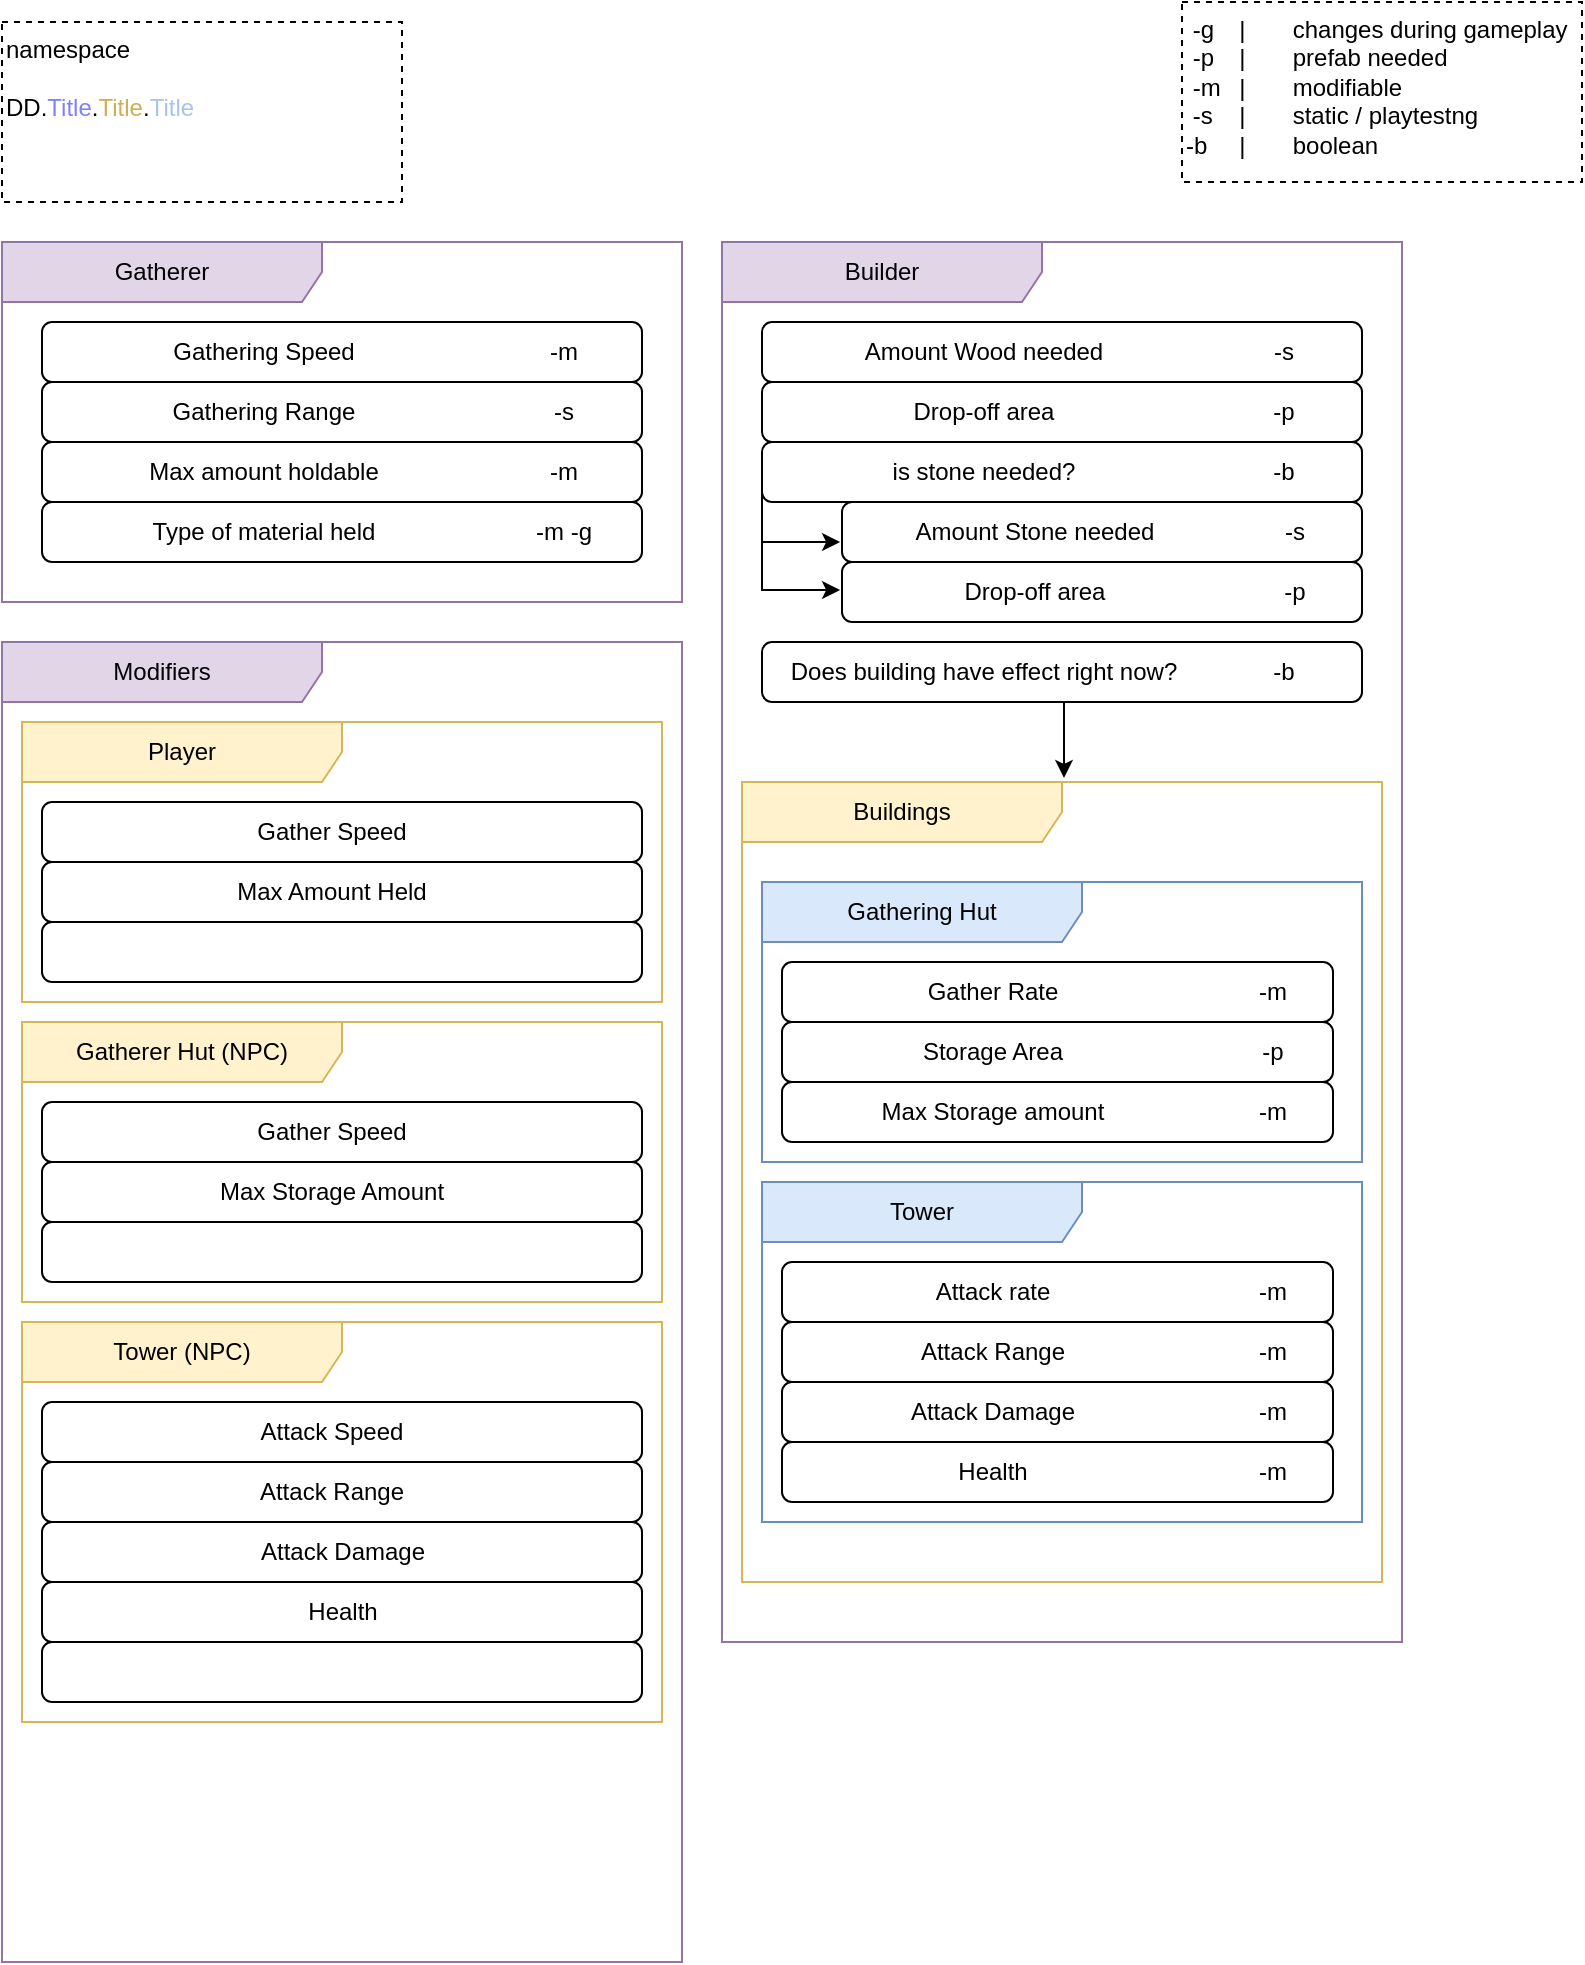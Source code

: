 <mxfile version="24.6.4" type="github">
  <diagram name="Scripts" id="Pfe_4rutyUgECun5avSO">
    <mxGraphModel dx="1434" dy="754" grid="1" gridSize="10" guides="1" tooltips="1" connect="1" arrows="1" fold="1" page="1" pageScale="1" pageWidth="850" pageHeight="1100" math="0" shadow="0">
      <root>
        <mxCell id="0" />
        <mxCell id="1" parent="0" />
        <mxCell id="oJg7SbTFlOv8RmjK-x86-1" value="Modifiers" style="shape=umlFrame;whiteSpace=wrap;html=1;pointerEvents=0;recursiveResize=0;container=1;collapsible=0;width=160;fillColor=#e1d5e7;strokeColor=#9673a6;" vertex="1" parent="1">
          <mxGeometry x="40" y="330" width="340" height="660" as="geometry" />
        </mxCell>
        <mxCell id="oJg7SbTFlOv8RmjK-x86-139" value="Player" style="shape=umlFrame;whiteSpace=wrap;html=1;pointerEvents=0;recursiveResize=0;container=1;collapsible=0;width=160;fillColor=#fff2cc;strokeColor=#d6b656;perimeterSpacing=7;" vertex="1" parent="oJg7SbTFlOv8RmjK-x86-1">
          <mxGeometry x="10" y="40" width="320" height="140" as="geometry" />
        </mxCell>
        <mxCell id="oJg7SbTFlOv8RmjK-x86-140" style="edgeStyle=orthogonalEdgeStyle;rounded=0;orthogonalLoop=1;jettySize=auto;html=1;exitX=0;exitY=1;exitDx=0;exitDy=0;entryX=-0.005;entryY=0.667;entryDx=0;entryDy=0;entryPerimeter=0;" edge="1" parent="oJg7SbTFlOv8RmjK-x86-139">
          <mxGeometry relative="1" as="geometry">
            <mxPoint x="20.0" y="130" as="sourcePoint" />
          </mxGeometry>
        </mxCell>
        <mxCell id="oJg7SbTFlOv8RmjK-x86-141" style="edgeStyle=orthogonalEdgeStyle;rounded=0;orthogonalLoop=1;jettySize=auto;html=1;exitX=0;exitY=0.75;exitDx=0;exitDy=0;entryX=-0.005;entryY=0.467;entryDx=0;entryDy=0;entryPerimeter=0;" edge="1" parent="oJg7SbTFlOv8RmjK-x86-139">
          <mxGeometry relative="1" as="geometry">
            <mxPoint x="20" y="122.5" as="sourcePoint" />
            <Array as="points">
              <mxPoint x="20" y="174" />
            </Array>
          </mxGeometry>
        </mxCell>
        <mxCell id="oJg7SbTFlOv8RmjK-x86-176" value="" style="group;align=center;" vertex="1" connectable="0" parent="oJg7SbTFlOv8RmjK-x86-139">
          <mxGeometry x="10" y="40" width="300" height="30" as="geometry" />
        </mxCell>
        <mxCell id="oJg7SbTFlOv8RmjK-x86-177" value="" style="rounded=1;absoluteArcSize=1;html=1;arcSize=10;container=0;" vertex="1" parent="oJg7SbTFlOv8RmjK-x86-176">
          <mxGeometry width="300" height="30" as="geometry" />
        </mxCell>
        <mxCell id="oJg7SbTFlOv8RmjK-x86-178" value="Gather Speed" style="html=1;shape=mxgraph.er.anchor;whiteSpace=wrap;container=0;" vertex="1" parent="oJg7SbTFlOv8RmjK-x86-176">
          <mxGeometry width="290" height="30" as="geometry" />
        </mxCell>
        <mxCell id="oJg7SbTFlOv8RmjK-x86-192" value="" style="group;align=center;" vertex="1" connectable="0" parent="oJg7SbTFlOv8RmjK-x86-139">
          <mxGeometry x="10" y="70" width="300" height="30" as="geometry" />
        </mxCell>
        <mxCell id="oJg7SbTFlOv8RmjK-x86-193" value="" style="rounded=1;absoluteArcSize=1;html=1;arcSize=10;container=0;" vertex="1" parent="oJg7SbTFlOv8RmjK-x86-192">
          <mxGeometry width="300" height="30" as="geometry" />
        </mxCell>
        <mxCell id="oJg7SbTFlOv8RmjK-x86-194" value="Max Amount Held" style="html=1;shape=mxgraph.er.anchor;whiteSpace=wrap;container=0;" vertex="1" parent="oJg7SbTFlOv8RmjK-x86-192">
          <mxGeometry width="290" height="30" as="geometry" />
        </mxCell>
        <mxCell id="oJg7SbTFlOv8RmjK-x86-195" value="" style="group;align=center;" vertex="1" connectable="0" parent="oJg7SbTFlOv8RmjK-x86-139">
          <mxGeometry x="10" y="100" width="300" height="30" as="geometry" />
        </mxCell>
        <mxCell id="oJg7SbTFlOv8RmjK-x86-196" value="" style="rounded=1;absoluteArcSize=1;html=1;arcSize=10;container=0;" vertex="1" parent="oJg7SbTFlOv8RmjK-x86-195">
          <mxGeometry width="300" height="30" as="geometry" />
        </mxCell>
        <mxCell id="oJg7SbTFlOv8RmjK-x86-197" value="" style="html=1;shape=mxgraph.er.anchor;whiteSpace=wrap;container=0;" vertex="1" parent="oJg7SbTFlOv8RmjK-x86-195">
          <mxGeometry width="290" height="30" as="geometry" />
        </mxCell>
        <mxCell id="oJg7SbTFlOv8RmjK-x86-198" value="Gatherer Hut (NPC)" style="shape=umlFrame;whiteSpace=wrap;html=1;pointerEvents=0;recursiveResize=0;container=1;collapsible=0;width=160;fillColor=#fff2cc;strokeColor=#d6b656;perimeterSpacing=7;" vertex="1" parent="oJg7SbTFlOv8RmjK-x86-1">
          <mxGeometry x="10" y="190" width="320" height="140" as="geometry" />
        </mxCell>
        <mxCell id="oJg7SbTFlOv8RmjK-x86-199" style="edgeStyle=orthogonalEdgeStyle;rounded=0;orthogonalLoop=1;jettySize=auto;html=1;exitX=0;exitY=1;exitDx=0;exitDy=0;entryX=-0.005;entryY=0.667;entryDx=0;entryDy=0;entryPerimeter=0;" edge="1" parent="oJg7SbTFlOv8RmjK-x86-198">
          <mxGeometry relative="1" as="geometry">
            <mxPoint x="20.0" y="130" as="sourcePoint" />
          </mxGeometry>
        </mxCell>
        <mxCell id="oJg7SbTFlOv8RmjK-x86-200" style="edgeStyle=orthogonalEdgeStyle;rounded=0;orthogonalLoop=1;jettySize=auto;html=1;exitX=0;exitY=0.75;exitDx=0;exitDy=0;entryX=-0.005;entryY=0.467;entryDx=0;entryDy=0;entryPerimeter=0;" edge="1" parent="oJg7SbTFlOv8RmjK-x86-198">
          <mxGeometry relative="1" as="geometry">
            <mxPoint x="20" y="122.5" as="sourcePoint" />
            <Array as="points">
              <mxPoint x="20" y="174" />
            </Array>
          </mxGeometry>
        </mxCell>
        <mxCell id="oJg7SbTFlOv8RmjK-x86-201" value="" style="group;align=center;" vertex="1" connectable="0" parent="oJg7SbTFlOv8RmjK-x86-198">
          <mxGeometry x="10" y="40" width="300" height="30" as="geometry" />
        </mxCell>
        <mxCell id="oJg7SbTFlOv8RmjK-x86-202" value="" style="rounded=1;absoluteArcSize=1;html=1;arcSize=10;container=0;" vertex="1" parent="oJg7SbTFlOv8RmjK-x86-201">
          <mxGeometry width="300" height="30" as="geometry" />
        </mxCell>
        <mxCell id="oJg7SbTFlOv8RmjK-x86-203" value="Gather Speed" style="html=1;shape=mxgraph.er.anchor;whiteSpace=wrap;container=0;" vertex="1" parent="oJg7SbTFlOv8RmjK-x86-201">
          <mxGeometry width="290" height="30" as="geometry" />
        </mxCell>
        <mxCell id="oJg7SbTFlOv8RmjK-x86-204" value="" style="group;align=center;" vertex="1" connectable="0" parent="oJg7SbTFlOv8RmjK-x86-198">
          <mxGeometry x="10" y="70" width="300" height="30" as="geometry" />
        </mxCell>
        <mxCell id="oJg7SbTFlOv8RmjK-x86-205" value="" style="rounded=1;absoluteArcSize=1;html=1;arcSize=10;container=0;" vertex="1" parent="oJg7SbTFlOv8RmjK-x86-204">
          <mxGeometry width="300" height="30" as="geometry" />
        </mxCell>
        <mxCell id="oJg7SbTFlOv8RmjK-x86-206" value="Max Storage Amount" style="html=1;shape=mxgraph.er.anchor;whiteSpace=wrap;container=0;" vertex="1" parent="oJg7SbTFlOv8RmjK-x86-204">
          <mxGeometry width="290" height="30" as="geometry" />
        </mxCell>
        <mxCell id="oJg7SbTFlOv8RmjK-x86-207" value="" style="group;align=center;" vertex="1" connectable="0" parent="oJg7SbTFlOv8RmjK-x86-198">
          <mxGeometry x="10" y="100" width="300" height="30" as="geometry" />
        </mxCell>
        <mxCell id="oJg7SbTFlOv8RmjK-x86-208" value="" style="rounded=1;absoluteArcSize=1;html=1;arcSize=10;container=0;" vertex="1" parent="oJg7SbTFlOv8RmjK-x86-207">
          <mxGeometry width="300" height="30" as="geometry" />
        </mxCell>
        <mxCell id="oJg7SbTFlOv8RmjK-x86-209" value="" style="html=1;shape=mxgraph.er.anchor;whiteSpace=wrap;container=0;" vertex="1" parent="oJg7SbTFlOv8RmjK-x86-207">
          <mxGeometry width="290" height="30" as="geometry" />
        </mxCell>
        <mxCell id="oJg7SbTFlOv8RmjK-x86-210" value="Tower (NPC)" style="shape=umlFrame;whiteSpace=wrap;html=1;pointerEvents=0;recursiveResize=0;container=1;collapsible=0;width=160;fillColor=#fff2cc;strokeColor=#d6b656;perimeterSpacing=7;" vertex="1" parent="oJg7SbTFlOv8RmjK-x86-1">
          <mxGeometry x="10" y="340" width="320" height="200" as="geometry" />
        </mxCell>
        <mxCell id="oJg7SbTFlOv8RmjK-x86-211" style="edgeStyle=orthogonalEdgeStyle;rounded=0;orthogonalLoop=1;jettySize=auto;html=1;exitX=0;exitY=1;exitDx=0;exitDy=0;entryX=-0.005;entryY=0.667;entryDx=0;entryDy=0;entryPerimeter=0;" edge="1" parent="oJg7SbTFlOv8RmjK-x86-210">
          <mxGeometry relative="1" as="geometry">
            <mxPoint x="20.0" y="130" as="sourcePoint" />
          </mxGeometry>
        </mxCell>
        <mxCell id="oJg7SbTFlOv8RmjK-x86-212" style="edgeStyle=orthogonalEdgeStyle;rounded=0;orthogonalLoop=1;jettySize=auto;html=1;exitX=0;exitY=0.75;exitDx=0;exitDy=0;entryX=-0.005;entryY=0.467;entryDx=0;entryDy=0;entryPerimeter=0;" edge="1" parent="oJg7SbTFlOv8RmjK-x86-210">
          <mxGeometry relative="1" as="geometry">
            <mxPoint x="20" y="122.5" as="sourcePoint" />
            <Array as="points">
              <mxPoint x="20" y="174" />
            </Array>
          </mxGeometry>
        </mxCell>
        <mxCell id="oJg7SbTFlOv8RmjK-x86-213" value="" style="group;align=center;" vertex="1" connectable="0" parent="oJg7SbTFlOv8RmjK-x86-210">
          <mxGeometry x="10" y="40" width="300" height="30" as="geometry" />
        </mxCell>
        <mxCell id="oJg7SbTFlOv8RmjK-x86-214" value="" style="rounded=1;absoluteArcSize=1;html=1;arcSize=10;container=0;" vertex="1" parent="oJg7SbTFlOv8RmjK-x86-213">
          <mxGeometry width="300" height="30" as="geometry" />
        </mxCell>
        <mxCell id="oJg7SbTFlOv8RmjK-x86-215" value="Attack Speed" style="html=1;shape=mxgraph.er.anchor;whiteSpace=wrap;container=0;" vertex="1" parent="oJg7SbTFlOv8RmjK-x86-213">
          <mxGeometry width="290" height="30" as="geometry" />
        </mxCell>
        <mxCell id="oJg7SbTFlOv8RmjK-x86-216" value="" style="group;align=center;" vertex="1" connectable="0" parent="oJg7SbTFlOv8RmjK-x86-210">
          <mxGeometry x="10" y="70" width="300" height="30" as="geometry" />
        </mxCell>
        <mxCell id="oJg7SbTFlOv8RmjK-x86-217" value="" style="rounded=1;absoluteArcSize=1;html=1;arcSize=10;container=0;" vertex="1" parent="oJg7SbTFlOv8RmjK-x86-216">
          <mxGeometry width="300" height="30" as="geometry" />
        </mxCell>
        <mxCell id="oJg7SbTFlOv8RmjK-x86-218" value="Attack Range" style="html=1;shape=mxgraph.er.anchor;whiteSpace=wrap;container=0;" vertex="1" parent="oJg7SbTFlOv8RmjK-x86-216">
          <mxGeometry width="290" height="30" as="geometry" />
        </mxCell>
        <mxCell id="oJg7SbTFlOv8RmjK-x86-219" value="" style="group;align=center;" vertex="1" connectable="0" parent="oJg7SbTFlOv8RmjK-x86-210">
          <mxGeometry x="10" y="100" width="300" height="30" as="geometry" />
        </mxCell>
        <mxCell id="oJg7SbTFlOv8RmjK-x86-220" value="Attack Damage" style="rounded=1;absoluteArcSize=1;html=1;arcSize=10;container=0;" vertex="1" parent="oJg7SbTFlOv8RmjK-x86-219">
          <mxGeometry width="300" height="30" as="geometry" />
        </mxCell>
        <mxCell id="oJg7SbTFlOv8RmjK-x86-221" value="" style="html=1;shape=mxgraph.er.anchor;whiteSpace=wrap;container=0;" vertex="1" parent="oJg7SbTFlOv8RmjK-x86-219">
          <mxGeometry width="290" height="30" as="geometry" />
        </mxCell>
        <mxCell id="oJg7SbTFlOv8RmjK-x86-222" value="" style="group;align=center;" vertex="1" connectable="0" parent="oJg7SbTFlOv8RmjK-x86-210">
          <mxGeometry x="10" y="130" width="300" height="30" as="geometry" />
        </mxCell>
        <mxCell id="oJg7SbTFlOv8RmjK-x86-223" value="Health" style="rounded=1;absoluteArcSize=1;html=1;arcSize=10;container=0;" vertex="1" parent="oJg7SbTFlOv8RmjK-x86-222">
          <mxGeometry width="300" height="30" as="geometry" />
        </mxCell>
        <mxCell id="oJg7SbTFlOv8RmjK-x86-224" value="" style="html=1;shape=mxgraph.er.anchor;whiteSpace=wrap;container=0;" vertex="1" parent="oJg7SbTFlOv8RmjK-x86-222">
          <mxGeometry width="290" height="30" as="geometry" />
        </mxCell>
        <mxCell id="oJg7SbTFlOv8RmjK-x86-225" value="" style="group;align=center;" vertex="1" connectable="0" parent="oJg7SbTFlOv8RmjK-x86-210">
          <mxGeometry x="10" y="160" width="300" height="30" as="geometry" />
        </mxCell>
        <mxCell id="oJg7SbTFlOv8RmjK-x86-226" value="" style="rounded=1;absoluteArcSize=1;html=1;arcSize=10;container=0;" vertex="1" parent="oJg7SbTFlOv8RmjK-x86-225">
          <mxGeometry width="300" height="30" as="geometry" />
        </mxCell>
        <mxCell id="oJg7SbTFlOv8RmjK-x86-227" value="" style="html=1;shape=mxgraph.er.anchor;whiteSpace=wrap;container=0;" vertex="1" parent="oJg7SbTFlOv8RmjK-x86-225">
          <mxGeometry width="290" height="30" as="geometry" />
        </mxCell>
        <mxCell id="oJg7SbTFlOv8RmjK-x86-2" value="&lt;div&gt;&amp;nbsp;-g&lt;span style=&quot;white-space: pre;&quot;&gt;&#x9;&lt;/span&gt;|&lt;span style=&quot;white-space: pre;&quot;&gt;&#x9;&lt;/span&gt;changes during gameplay&lt;/div&gt;&lt;div&gt;&amp;nbsp;-p&lt;span style=&quot;white-space: pre;&quot;&gt;&#x9;&lt;/span&gt;|&lt;span style=&quot;white-space: pre;&quot;&gt;&#x9;&lt;/span&gt;prefab needed&lt;/div&gt;&lt;div&gt;&amp;nbsp;-m&lt;span style=&quot;white-space: pre;&quot;&gt;&#x9;&lt;/span&gt;|&lt;span style=&quot;white-space: pre;&quot;&gt;&#x9;&lt;/span&gt;modifiable&lt;/div&gt;&lt;div&gt;&amp;nbsp;-s&lt;span style=&quot;white-space: pre;&quot;&gt;&#x9;&lt;/span&gt;|&lt;span style=&quot;white-space: pre;&quot;&gt;&#x9;&lt;/span&gt;static / playtestng&lt;br&gt;&lt;/div&gt;&lt;div&gt;-b&lt;span style=&quot;white-space: pre;&quot;&gt;&#x9;&lt;/span&gt;|&lt;span style=&quot;white-space: pre;&quot;&gt;&#x9;&lt;/span&gt;boolean&lt;br&gt;&lt;/div&gt;" style="fontStyle=0;dashed=1;html=1;whiteSpace=wrap;align=left;spacing=2;verticalAlign=top;" vertex="1" parent="1">
          <mxGeometry x="630" y="10" width="200" height="90" as="geometry" />
        </mxCell>
        <mxCell id="oJg7SbTFlOv8RmjK-x86-24" value="Builder" style="shape=umlFrame;whiteSpace=wrap;html=1;pointerEvents=0;recursiveResize=0;container=1;collapsible=0;width=160;fillColor=#e1d5e7;strokeColor=#9673a6;" vertex="1" parent="1">
          <mxGeometry x="400" y="130" width="340" height="700" as="geometry" />
        </mxCell>
        <mxCell id="oJg7SbTFlOv8RmjK-x86-25" value="" style="group" vertex="1" connectable="0" parent="oJg7SbTFlOv8RmjK-x86-24">
          <mxGeometry x="20" y="40" width="300" height="30" as="geometry" />
        </mxCell>
        <mxCell id="oJg7SbTFlOv8RmjK-x86-26" value="" style="rounded=1;absoluteArcSize=1;html=1;arcSize=10;container=0;" vertex="1" parent="oJg7SbTFlOv8RmjK-x86-25">
          <mxGeometry width="300" height="30" as="geometry" />
        </mxCell>
        <mxCell id="oJg7SbTFlOv8RmjK-x86-27" value="Amount Wood needed" style="html=1;shape=mxgraph.er.anchor;whiteSpace=wrap;container=0;" vertex="1" parent="oJg7SbTFlOv8RmjK-x86-25">
          <mxGeometry width="222.414" height="30" as="geometry" />
        </mxCell>
        <mxCell id="oJg7SbTFlOv8RmjK-x86-28" value="-s" style="rounded=1;absoluteArcSize=1;html=1;arcSize=10;whiteSpace=wrap;points=[];strokeColor=inherit;fillColor=inherit;container=0;" vertex="1" parent="oJg7SbTFlOv8RmjK-x86-25">
          <mxGeometry x="235.345" y="1.5" width="51.724" height="27" as="geometry" />
        </mxCell>
        <mxCell id="oJg7SbTFlOv8RmjK-x86-29" value="" style="group" vertex="1" connectable="0" parent="oJg7SbTFlOv8RmjK-x86-24">
          <mxGeometry x="20" y="100" width="300" height="30" as="geometry" />
        </mxCell>
        <mxCell id="oJg7SbTFlOv8RmjK-x86-30" value="" style="rounded=1;absoluteArcSize=1;html=1;arcSize=10;container=0;" vertex="1" parent="oJg7SbTFlOv8RmjK-x86-29">
          <mxGeometry width="300" height="30" as="geometry" />
        </mxCell>
        <mxCell id="oJg7SbTFlOv8RmjK-x86-31" value="is stone needed? " style="html=1;shape=mxgraph.er.anchor;whiteSpace=wrap;container=0;" vertex="1" parent="oJg7SbTFlOv8RmjK-x86-29">
          <mxGeometry width="222.414" height="30" as="geometry" />
        </mxCell>
        <mxCell id="oJg7SbTFlOv8RmjK-x86-32" value="-b" style="rounded=1;absoluteArcSize=1;html=1;arcSize=10;whiteSpace=wrap;points=[];strokeColor=inherit;fillColor=inherit;container=0;" vertex="1" parent="oJg7SbTFlOv8RmjK-x86-29">
          <mxGeometry x="235.345" y="1.5" width="51.724" height="27" as="geometry" />
        </mxCell>
        <mxCell id="oJg7SbTFlOv8RmjK-x86-33" value="" style="group" vertex="1" connectable="0" parent="oJg7SbTFlOv8RmjK-x86-24">
          <mxGeometry x="60" y="130" width="260" height="30" as="geometry" />
        </mxCell>
        <mxCell id="oJg7SbTFlOv8RmjK-x86-34" value="" style="rounded=1;absoluteArcSize=1;html=1;arcSize=10;container=0;" vertex="1" parent="oJg7SbTFlOv8RmjK-x86-33">
          <mxGeometry width="260" height="30" as="geometry" />
        </mxCell>
        <mxCell id="oJg7SbTFlOv8RmjK-x86-35" value="Amount Stone needed" style="html=1;shape=mxgraph.er.anchor;whiteSpace=wrap;container=0;" vertex="1" parent="oJg7SbTFlOv8RmjK-x86-33">
          <mxGeometry width="192.759" height="30" as="geometry" />
        </mxCell>
        <mxCell id="oJg7SbTFlOv8RmjK-x86-36" value="-s" style="rounded=1;absoluteArcSize=1;html=1;arcSize=10;whiteSpace=wrap;points=[];strokeColor=inherit;fillColor=inherit;container=0;" vertex="1" parent="oJg7SbTFlOv8RmjK-x86-33">
          <mxGeometry x="203.966" y="1.5" width="44.828" height="27" as="geometry" />
        </mxCell>
        <mxCell id="oJg7SbTFlOv8RmjK-x86-43" style="edgeStyle=orthogonalEdgeStyle;rounded=0;orthogonalLoop=1;jettySize=auto;html=1;exitX=0;exitY=1;exitDx=0;exitDy=0;entryX=-0.005;entryY=0.667;entryDx=0;entryDy=0;entryPerimeter=0;" edge="1" parent="oJg7SbTFlOv8RmjK-x86-24" source="oJg7SbTFlOv8RmjK-x86-30" target="oJg7SbTFlOv8RmjK-x86-35">
          <mxGeometry relative="1" as="geometry" />
        </mxCell>
        <mxCell id="oJg7SbTFlOv8RmjK-x86-44" value="" style="group" vertex="1" connectable="0" parent="oJg7SbTFlOv8RmjK-x86-24">
          <mxGeometry x="60" y="160" width="260" height="30" as="geometry" />
        </mxCell>
        <mxCell id="oJg7SbTFlOv8RmjK-x86-45" value="" style="rounded=1;absoluteArcSize=1;html=1;arcSize=10;container=0;" vertex="1" parent="oJg7SbTFlOv8RmjK-x86-44">
          <mxGeometry width="260" height="30" as="geometry" />
        </mxCell>
        <mxCell id="oJg7SbTFlOv8RmjK-x86-46" value="Drop-off area" style="html=1;shape=mxgraph.er.anchor;whiteSpace=wrap;container=0;" vertex="1" parent="oJg7SbTFlOv8RmjK-x86-44">
          <mxGeometry width="192.759" height="30" as="geometry" />
        </mxCell>
        <mxCell id="oJg7SbTFlOv8RmjK-x86-47" value="-p" style="rounded=1;absoluteArcSize=1;html=1;arcSize=10;whiteSpace=wrap;points=[];strokeColor=inherit;fillColor=inherit;container=0;" vertex="1" parent="oJg7SbTFlOv8RmjK-x86-44">
          <mxGeometry x="203.966" y="1.5" width="44.828" height="27" as="geometry" />
        </mxCell>
        <mxCell id="oJg7SbTFlOv8RmjK-x86-48" value="" style="group" vertex="1" connectable="0" parent="oJg7SbTFlOv8RmjK-x86-24">
          <mxGeometry x="20" y="70" width="300" height="30" as="geometry" />
        </mxCell>
        <mxCell id="oJg7SbTFlOv8RmjK-x86-49" value="" style="rounded=1;absoluteArcSize=1;html=1;arcSize=10;container=0;" vertex="1" parent="oJg7SbTFlOv8RmjK-x86-48">
          <mxGeometry width="300" height="30" as="geometry" />
        </mxCell>
        <mxCell id="oJg7SbTFlOv8RmjK-x86-50" value="Drop-off area" style="html=1;shape=mxgraph.er.anchor;whiteSpace=wrap;container=0;" vertex="1" parent="oJg7SbTFlOv8RmjK-x86-48">
          <mxGeometry width="222.414" height="30" as="geometry" />
        </mxCell>
        <mxCell id="oJg7SbTFlOv8RmjK-x86-51" value="-p" style="rounded=1;absoluteArcSize=1;html=1;arcSize=10;whiteSpace=wrap;points=[];strokeColor=inherit;fillColor=inherit;container=0;" vertex="1" parent="oJg7SbTFlOv8RmjK-x86-48">
          <mxGeometry x="235.345" y="1.5" width="51.724" height="27" as="geometry" />
        </mxCell>
        <mxCell id="oJg7SbTFlOv8RmjK-x86-52" style="edgeStyle=orthogonalEdgeStyle;rounded=0;orthogonalLoop=1;jettySize=auto;html=1;exitX=0;exitY=0.75;exitDx=0;exitDy=0;entryX=-0.005;entryY=0.467;entryDx=0;entryDy=0;entryPerimeter=0;" edge="1" parent="oJg7SbTFlOv8RmjK-x86-24" source="oJg7SbTFlOv8RmjK-x86-30" target="oJg7SbTFlOv8RmjK-x86-46">
          <mxGeometry relative="1" as="geometry">
            <Array as="points">
              <mxPoint x="20" y="174" />
            </Array>
          </mxGeometry>
        </mxCell>
        <mxCell id="oJg7SbTFlOv8RmjK-x86-53" value="" style="group" vertex="1" connectable="0" parent="oJg7SbTFlOv8RmjK-x86-24">
          <mxGeometry x="20" y="200" width="300" height="30" as="geometry" />
        </mxCell>
        <mxCell id="oJg7SbTFlOv8RmjK-x86-54" value="" style="rounded=1;absoluteArcSize=1;html=1;arcSize=10;container=0;" vertex="1" parent="oJg7SbTFlOv8RmjK-x86-53">
          <mxGeometry width="300" height="30" as="geometry" />
        </mxCell>
        <mxCell id="oJg7SbTFlOv8RmjK-x86-55" value="Does building have effect right now?" style="html=1;shape=mxgraph.er.anchor;whiteSpace=wrap;container=0;" vertex="1" parent="oJg7SbTFlOv8RmjK-x86-53">
          <mxGeometry width="222.414" height="30" as="geometry" />
        </mxCell>
        <mxCell id="oJg7SbTFlOv8RmjK-x86-56" value="-b" style="rounded=1;absoluteArcSize=1;html=1;arcSize=10;whiteSpace=wrap;points=[];strokeColor=inherit;fillColor=inherit;container=0;" vertex="1" parent="oJg7SbTFlOv8RmjK-x86-53">
          <mxGeometry x="235.345" y="1.5" width="51.724" height="27" as="geometry" />
        </mxCell>
        <mxCell id="oJg7SbTFlOv8RmjK-x86-57" value="Buildings" style="shape=umlFrame;whiteSpace=wrap;html=1;pointerEvents=0;recursiveResize=0;container=1;collapsible=0;width=160;fillColor=#fff2cc;strokeColor=#d6b656;perimeterSpacing=7;" vertex="1" parent="oJg7SbTFlOv8RmjK-x86-24">
          <mxGeometry x="10" y="270" width="320" height="400" as="geometry" />
        </mxCell>
        <mxCell id="oJg7SbTFlOv8RmjK-x86-70" style="edgeStyle=orthogonalEdgeStyle;rounded=0;orthogonalLoop=1;jettySize=auto;html=1;exitX=0;exitY=1;exitDx=0;exitDy=0;entryX=-0.005;entryY=0.667;entryDx=0;entryDy=0;entryPerimeter=0;" edge="1" parent="oJg7SbTFlOv8RmjK-x86-57" target="oJg7SbTFlOv8RmjK-x86-68">
          <mxGeometry relative="1" as="geometry">
            <mxPoint x="20.0" y="130" as="sourcePoint" />
          </mxGeometry>
        </mxCell>
        <mxCell id="oJg7SbTFlOv8RmjK-x86-79" style="edgeStyle=orthogonalEdgeStyle;rounded=0;orthogonalLoop=1;jettySize=auto;html=1;exitX=0;exitY=0.75;exitDx=0;exitDy=0;entryX=-0.005;entryY=0.467;entryDx=0;entryDy=0;entryPerimeter=0;" edge="1" parent="oJg7SbTFlOv8RmjK-x86-57" target="oJg7SbTFlOv8RmjK-x86-73">
          <mxGeometry relative="1" as="geometry">
            <mxPoint x="20" y="122.5" as="sourcePoint" />
            <Array as="points">
              <mxPoint x="20" y="174" />
            </Array>
          </mxGeometry>
        </mxCell>
        <mxCell id="oJg7SbTFlOv8RmjK-x86-85" value="Gathering Hut" style="shape=umlFrame;whiteSpace=wrap;html=1;pointerEvents=0;recursiveResize=0;container=1;collapsible=0;width=160;fillColor=#dae8fc;strokeColor=#6c8ebf;" vertex="1" parent="oJg7SbTFlOv8RmjK-x86-57">
          <mxGeometry x="10" y="50" width="300" height="140" as="geometry" />
        </mxCell>
        <mxCell id="oJg7SbTFlOv8RmjK-x86-86" style="edgeStyle=orthogonalEdgeStyle;rounded=0;orthogonalLoop=1;jettySize=auto;html=1;exitX=0;exitY=1;exitDx=0;exitDy=0;entryX=-0.005;entryY=0.667;entryDx=0;entryDy=0;entryPerimeter=0;" edge="1" parent="oJg7SbTFlOv8RmjK-x86-85">
          <mxGeometry relative="1" as="geometry">
            <mxPoint x="20.0" y="130" as="sourcePoint" />
          </mxGeometry>
        </mxCell>
        <mxCell id="oJg7SbTFlOv8RmjK-x86-87" style="edgeStyle=orthogonalEdgeStyle;rounded=0;orthogonalLoop=1;jettySize=auto;html=1;exitX=0;exitY=0.75;exitDx=0;exitDy=0;entryX=-0.005;entryY=0.467;entryDx=0;entryDy=0;entryPerimeter=0;" edge="1" parent="oJg7SbTFlOv8RmjK-x86-85">
          <mxGeometry relative="1" as="geometry">
            <mxPoint x="20" y="122.5" as="sourcePoint" />
            <Array as="points">
              <mxPoint x="20" y="174" />
            </Array>
          </mxGeometry>
        </mxCell>
        <mxCell id="oJg7SbTFlOv8RmjK-x86-90" value="" style="group" vertex="1" connectable="0" parent="oJg7SbTFlOv8RmjK-x86-85">
          <mxGeometry x="10" y="40" width="285" height="30" as="geometry" />
        </mxCell>
        <mxCell id="oJg7SbTFlOv8RmjK-x86-91" value="" style="rounded=1;absoluteArcSize=1;html=1;arcSize=10;container=0;" vertex="1" parent="oJg7SbTFlOv8RmjK-x86-90">
          <mxGeometry width="275.5" height="30" as="geometry" />
        </mxCell>
        <mxCell id="oJg7SbTFlOv8RmjK-x86-92" value="Gather Rate" style="html=1;shape=mxgraph.er.anchor;whiteSpace=wrap;container=0;" vertex="1" parent="oJg7SbTFlOv8RmjK-x86-90">
          <mxGeometry width="211.293" height="30" as="geometry" />
        </mxCell>
        <mxCell id="oJg7SbTFlOv8RmjK-x86-93" value="-m" style="rounded=1;absoluteArcSize=1;html=1;arcSize=10;whiteSpace=wrap;points=[];strokeColor=inherit;fillColor=inherit;container=0;" vertex="1" parent="oJg7SbTFlOv8RmjK-x86-90">
          <mxGeometry x="221.355" y="1.5" width="49.138" height="27" as="geometry" />
        </mxCell>
        <mxCell id="oJg7SbTFlOv8RmjK-x86-95" value="" style="group" vertex="1" connectable="0" parent="oJg7SbTFlOv8RmjK-x86-85">
          <mxGeometry x="10" y="70" width="285" height="30" as="geometry" />
        </mxCell>
        <mxCell id="oJg7SbTFlOv8RmjK-x86-96" value="" style="rounded=1;absoluteArcSize=1;html=1;arcSize=10;container=0;" vertex="1" parent="oJg7SbTFlOv8RmjK-x86-95">
          <mxGeometry width="275.5" height="30" as="geometry" />
        </mxCell>
        <mxCell id="oJg7SbTFlOv8RmjK-x86-97" value="Storage Area" style="html=1;shape=mxgraph.er.anchor;whiteSpace=wrap;container=0;" vertex="1" parent="oJg7SbTFlOv8RmjK-x86-95">
          <mxGeometry width="211.293" height="30" as="geometry" />
        </mxCell>
        <mxCell id="oJg7SbTFlOv8RmjK-x86-98" value="-p" style="rounded=1;absoluteArcSize=1;html=1;arcSize=10;whiteSpace=wrap;points=[];strokeColor=inherit;fillColor=inherit;container=0;" vertex="1" parent="oJg7SbTFlOv8RmjK-x86-95">
          <mxGeometry x="221.355" y="1.5" width="49.138" height="27" as="geometry" />
        </mxCell>
        <mxCell id="oJg7SbTFlOv8RmjK-x86-99" value="" style="group" vertex="1" connectable="0" parent="oJg7SbTFlOv8RmjK-x86-85">
          <mxGeometry x="10" y="100" width="285" height="30" as="geometry" />
        </mxCell>
        <mxCell id="oJg7SbTFlOv8RmjK-x86-100" value="" style="rounded=1;absoluteArcSize=1;html=1;arcSize=10;container=0;" vertex="1" parent="oJg7SbTFlOv8RmjK-x86-99">
          <mxGeometry width="275.5" height="30" as="geometry" />
        </mxCell>
        <mxCell id="oJg7SbTFlOv8RmjK-x86-101" value="Max Storage amount" style="html=1;shape=mxgraph.er.anchor;whiteSpace=wrap;container=0;" vertex="1" parent="oJg7SbTFlOv8RmjK-x86-99">
          <mxGeometry width="211.293" height="30" as="geometry" />
        </mxCell>
        <mxCell id="oJg7SbTFlOv8RmjK-x86-102" value="-m" style="rounded=1;absoluteArcSize=1;html=1;arcSize=10;whiteSpace=wrap;points=[];strokeColor=inherit;fillColor=inherit;container=0;" vertex="1" parent="oJg7SbTFlOv8RmjK-x86-99">
          <mxGeometry x="221.355" y="1.5" width="49.138" height="27" as="geometry" />
        </mxCell>
        <mxCell id="oJg7SbTFlOv8RmjK-x86-103" value="Tower" style="shape=umlFrame;whiteSpace=wrap;html=1;pointerEvents=0;recursiveResize=0;container=1;collapsible=0;width=160;fillColor=#dae8fc;strokeColor=#6c8ebf;" vertex="1" parent="oJg7SbTFlOv8RmjK-x86-57">
          <mxGeometry x="10" y="200" width="300" height="170" as="geometry" />
        </mxCell>
        <mxCell id="oJg7SbTFlOv8RmjK-x86-104" style="edgeStyle=orthogonalEdgeStyle;rounded=0;orthogonalLoop=1;jettySize=auto;html=1;exitX=0;exitY=1;exitDx=0;exitDy=0;entryX=-0.005;entryY=0.667;entryDx=0;entryDy=0;entryPerimeter=0;" edge="1" parent="oJg7SbTFlOv8RmjK-x86-103">
          <mxGeometry relative="1" as="geometry">
            <mxPoint x="20.0" y="130" as="sourcePoint" />
          </mxGeometry>
        </mxCell>
        <mxCell id="oJg7SbTFlOv8RmjK-x86-105" style="edgeStyle=orthogonalEdgeStyle;rounded=0;orthogonalLoop=1;jettySize=auto;html=1;exitX=0;exitY=0.75;exitDx=0;exitDy=0;entryX=-0.005;entryY=0.467;entryDx=0;entryDy=0;entryPerimeter=0;" edge="1" parent="oJg7SbTFlOv8RmjK-x86-103">
          <mxGeometry relative="1" as="geometry">
            <mxPoint x="20" y="122.5" as="sourcePoint" />
            <Array as="points">
              <mxPoint x="20" y="174" />
            </Array>
          </mxGeometry>
        </mxCell>
        <mxCell id="oJg7SbTFlOv8RmjK-x86-106" value="" style="group" vertex="1" connectable="0" parent="oJg7SbTFlOv8RmjK-x86-103">
          <mxGeometry x="10" y="40" width="285" height="30" as="geometry" />
        </mxCell>
        <mxCell id="oJg7SbTFlOv8RmjK-x86-107" value="" style="rounded=1;absoluteArcSize=1;html=1;arcSize=10;container=0;" vertex="1" parent="oJg7SbTFlOv8RmjK-x86-106">
          <mxGeometry width="275.5" height="30" as="geometry" />
        </mxCell>
        <mxCell id="oJg7SbTFlOv8RmjK-x86-108" value="Attack rate" style="html=1;shape=mxgraph.er.anchor;whiteSpace=wrap;container=0;" vertex="1" parent="oJg7SbTFlOv8RmjK-x86-106">
          <mxGeometry width="211.293" height="30" as="geometry" />
        </mxCell>
        <mxCell id="oJg7SbTFlOv8RmjK-x86-109" value="-m" style="rounded=1;absoluteArcSize=1;html=1;arcSize=10;whiteSpace=wrap;points=[];strokeColor=inherit;fillColor=inherit;container=0;" vertex="1" parent="oJg7SbTFlOv8RmjK-x86-106">
          <mxGeometry x="221.355" y="1.5" width="49.138" height="27" as="geometry" />
        </mxCell>
        <mxCell id="oJg7SbTFlOv8RmjK-x86-110" value="" style="group" vertex="1" connectable="0" parent="oJg7SbTFlOv8RmjK-x86-103">
          <mxGeometry x="10" y="70" width="285" height="30" as="geometry" />
        </mxCell>
        <mxCell id="oJg7SbTFlOv8RmjK-x86-111" value="" style="rounded=1;absoluteArcSize=1;html=1;arcSize=10;container=0;" vertex="1" parent="oJg7SbTFlOv8RmjK-x86-110">
          <mxGeometry width="275.5" height="30" as="geometry" />
        </mxCell>
        <mxCell id="oJg7SbTFlOv8RmjK-x86-112" value="Attack Range" style="html=1;shape=mxgraph.er.anchor;whiteSpace=wrap;container=0;" vertex="1" parent="oJg7SbTFlOv8RmjK-x86-110">
          <mxGeometry width="211.293" height="30" as="geometry" />
        </mxCell>
        <mxCell id="oJg7SbTFlOv8RmjK-x86-113" value="-m" style="rounded=1;absoluteArcSize=1;html=1;arcSize=10;whiteSpace=wrap;points=[];strokeColor=inherit;fillColor=inherit;container=0;" vertex="1" parent="oJg7SbTFlOv8RmjK-x86-110">
          <mxGeometry x="221.355" y="1.5" width="49.138" height="27" as="geometry" />
        </mxCell>
        <mxCell id="oJg7SbTFlOv8RmjK-x86-114" value="" style="group" vertex="1" connectable="0" parent="oJg7SbTFlOv8RmjK-x86-103">
          <mxGeometry x="10" y="100" width="285" height="30" as="geometry" />
        </mxCell>
        <mxCell id="oJg7SbTFlOv8RmjK-x86-115" value="" style="rounded=1;absoluteArcSize=1;html=1;arcSize=10;container=0;" vertex="1" parent="oJg7SbTFlOv8RmjK-x86-114">
          <mxGeometry width="275.5" height="30" as="geometry" />
        </mxCell>
        <mxCell id="oJg7SbTFlOv8RmjK-x86-116" value="Attack Damage" style="html=1;shape=mxgraph.er.anchor;whiteSpace=wrap;container=0;" vertex="1" parent="oJg7SbTFlOv8RmjK-x86-114">
          <mxGeometry width="211.293" height="30" as="geometry" />
        </mxCell>
        <mxCell id="oJg7SbTFlOv8RmjK-x86-117" value="-m" style="rounded=1;absoluteArcSize=1;html=1;arcSize=10;whiteSpace=wrap;points=[];strokeColor=inherit;fillColor=inherit;container=0;" vertex="1" parent="oJg7SbTFlOv8RmjK-x86-114">
          <mxGeometry x="221.355" y="1.5" width="49.138" height="27" as="geometry" />
        </mxCell>
        <mxCell id="oJg7SbTFlOv8RmjK-x86-118" value="" style="group" vertex="1" connectable="0" parent="oJg7SbTFlOv8RmjK-x86-103">
          <mxGeometry x="10" y="130" width="285" height="30" as="geometry" />
        </mxCell>
        <mxCell id="oJg7SbTFlOv8RmjK-x86-119" value="" style="rounded=1;absoluteArcSize=1;html=1;arcSize=10;container=0;" vertex="1" parent="oJg7SbTFlOv8RmjK-x86-118">
          <mxGeometry width="275.5" height="30" as="geometry" />
        </mxCell>
        <mxCell id="oJg7SbTFlOv8RmjK-x86-120" value="Health" style="html=1;shape=mxgraph.er.anchor;whiteSpace=wrap;container=0;" vertex="1" parent="oJg7SbTFlOv8RmjK-x86-118">
          <mxGeometry width="211.293" height="30" as="geometry" />
        </mxCell>
        <mxCell id="oJg7SbTFlOv8RmjK-x86-121" value="-m" style="rounded=1;absoluteArcSize=1;html=1;arcSize=10;whiteSpace=wrap;points=[];strokeColor=inherit;fillColor=inherit;container=0;" vertex="1" parent="oJg7SbTFlOv8RmjK-x86-118">
          <mxGeometry x="221.355" y="1.5" width="49.138" height="27" as="geometry" />
        </mxCell>
        <mxCell id="oJg7SbTFlOv8RmjK-x86-84" style="edgeStyle=orthogonalEdgeStyle;rounded=0;orthogonalLoop=1;jettySize=auto;html=1;exitX=0.5;exitY=1;exitDx=0;exitDy=0;entryX=0.503;entryY=0.012;entryDx=0;entryDy=0;entryPerimeter=0;" edge="1" parent="oJg7SbTFlOv8RmjK-x86-24" source="oJg7SbTFlOv8RmjK-x86-54" target="oJg7SbTFlOv8RmjK-x86-57">
          <mxGeometry relative="1" as="geometry" />
        </mxCell>
        <mxCell id="oJg7SbTFlOv8RmjK-x86-122" value="&lt;div&gt;Gatherer&lt;/div&gt;" style="shape=umlFrame;whiteSpace=wrap;html=1;pointerEvents=0;recursiveResize=0;container=1;collapsible=0;width=160;fillColor=#e1d5e7;strokeColor=#9673a6;" vertex="1" parent="1">
          <mxGeometry x="40" y="130" width="340" height="180" as="geometry" />
        </mxCell>
        <mxCell id="oJg7SbTFlOv8RmjK-x86-123" value="" style="group" vertex="1" connectable="0" parent="oJg7SbTFlOv8RmjK-x86-122">
          <mxGeometry x="20" y="40" width="300" height="30" as="geometry" />
        </mxCell>
        <mxCell id="oJg7SbTFlOv8RmjK-x86-124" value="" style="rounded=1;absoluteArcSize=1;html=1;arcSize=10;container=0;" vertex="1" parent="oJg7SbTFlOv8RmjK-x86-123">
          <mxGeometry width="300" height="30" as="geometry" />
        </mxCell>
        <mxCell id="oJg7SbTFlOv8RmjK-x86-125" value="Gathering Speed" style="html=1;shape=mxgraph.er.anchor;whiteSpace=wrap;container=0;" vertex="1" parent="oJg7SbTFlOv8RmjK-x86-123">
          <mxGeometry width="222.414" height="30" as="geometry" />
        </mxCell>
        <mxCell id="oJg7SbTFlOv8RmjK-x86-126" value="-m" style="rounded=1;absoluteArcSize=1;html=1;arcSize=10;whiteSpace=wrap;points=[];strokeColor=inherit;fillColor=inherit;container=0;" vertex="1" parent="oJg7SbTFlOv8RmjK-x86-123">
          <mxGeometry x="235.345" y="1.5" width="51.724" height="27" as="geometry" />
        </mxCell>
        <mxCell id="oJg7SbTFlOv8RmjK-x86-127" value="" style="group" vertex="1" connectable="0" parent="oJg7SbTFlOv8RmjK-x86-122">
          <mxGeometry x="20" y="70" width="300" height="30" as="geometry" />
        </mxCell>
        <mxCell id="oJg7SbTFlOv8RmjK-x86-128" value="" style="rounded=1;absoluteArcSize=1;html=1;arcSize=10;container=0;" vertex="1" parent="oJg7SbTFlOv8RmjK-x86-127">
          <mxGeometry width="300" height="30" as="geometry" />
        </mxCell>
        <mxCell id="oJg7SbTFlOv8RmjK-x86-129" value="Gathering Range" style="html=1;shape=mxgraph.er.anchor;whiteSpace=wrap;container=0;" vertex="1" parent="oJg7SbTFlOv8RmjK-x86-127">
          <mxGeometry width="222.414" height="30" as="geometry" />
        </mxCell>
        <mxCell id="oJg7SbTFlOv8RmjK-x86-130" value="-s" style="rounded=1;absoluteArcSize=1;html=1;arcSize=10;whiteSpace=wrap;points=[];strokeColor=inherit;fillColor=inherit;container=0;" vertex="1" parent="oJg7SbTFlOv8RmjK-x86-127">
          <mxGeometry x="235.345" y="1.5" width="51.724" height="27" as="geometry" />
        </mxCell>
        <mxCell id="oJg7SbTFlOv8RmjK-x86-131" value="" style="group" vertex="1" connectable="0" parent="oJg7SbTFlOv8RmjK-x86-122">
          <mxGeometry x="20" y="100" width="300" height="30" as="geometry" />
        </mxCell>
        <mxCell id="oJg7SbTFlOv8RmjK-x86-132" value="" style="rounded=1;absoluteArcSize=1;html=1;arcSize=10;container=0;" vertex="1" parent="oJg7SbTFlOv8RmjK-x86-131">
          <mxGeometry width="300" height="30" as="geometry" />
        </mxCell>
        <mxCell id="oJg7SbTFlOv8RmjK-x86-133" value="Max amount holdable" style="html=1;shape=mxgraph.er.anchor;whiteSpace=wrap;container=0;" vertex="1" parent="oJg7SbTFlOv8RmjK-x86-131">
          <mxGeometry width="222.414" height="30" as="geometry" />
        </mxCell>
        <mxCell id="oJg7SbTFlOv8RmjK-x86-134" value="-m" style="rounded=1;absoluteArcSize=1;html=1;arcSize=10;whiteSpace=wrap;points=[];strokeColor=inherit;fillColor=inherit;container=0;" vertex="1" parent="oJg7SbTFlOv8RmjK-x86-131">
          <mxGeometry x="235.345" y="1.5" width="51.724" height="27" as="geometry" />
        </mxCell>
        <mxCell id="oJg7SbTFlOv8RmjK-x86-135" value="" style="group" vertex="1" connectable="0" parent="oJg7SbTFlOv8RmjK-x86-122">
          <mxGeometry x="20" y="130" width="300" height="30" as="geometry" />
        </mxCell>
        <mxCell id="oJg7SbTFlOv8RmjK-x86-136" value="" style="rounded=1;absoluteArcSize=1;html=1;arcSize=10;container=0;" vertex="1" parent="oJg7SbTFlOv8RmjK-x86-135">
          <mxGeometry width="300" height="30" as="geometry" />
        </mxCell>
        <mxCell id="oJg7SbTFlOv8RmjK-x86-137" value="Type of material held" style="html=1;shape=mxgraph.er.anchor;whiteSpace=wrap;container=0;" vertex="1" parent="oJg7SbTFlOv8RmjK-x86-135">
          <mxGeometry width="222.414" height="30" as="geometry" />
        </mxCell>
        <mxCell id="oJg7SbTFlOv8RmjK-x86-138" value="-m -g" style="rounded=1;absoluteArcSize=1;html=1;arcSize=10;whiteSpace=wrap;points=[];strokeColor=inherit;fillColor=inherit;container=0;" vertex="1" parent="oJg7SbTFlOv8RmjK-x86-135">
          <mxGeometry x="235.345" y="1.5" width="51.724" height="27" as="geometry" />
        </mxCell>
        <mxCell id="oJg7SbTFlOv8RmjK-x86-228" value="namespace&lt;br&gt;&lt;br&gt;DD.&lt;font color=&quot;#8080ff&quot;&gt;Title&lt;/font&gt;.&lt;font color=&quot;#cfaf53&quot;&gt;Title&lt;/font&gt;.&lt;font color=&quot;#a9c4eb&quot;&gt;Title&lt;/font&gt;" style="fontStyle=0;dashed=1;html=1;whiteSpace=wrap;align=left;spacing=2;verticalAlign=top;" vertex="1" parent="1">
          <mxGeometry x="40" y="20" width="200" height="90" as="geometry" />
        </mxCell>
      </root>
    </mxGraphModel>
  </diagram>
</mxfile>
